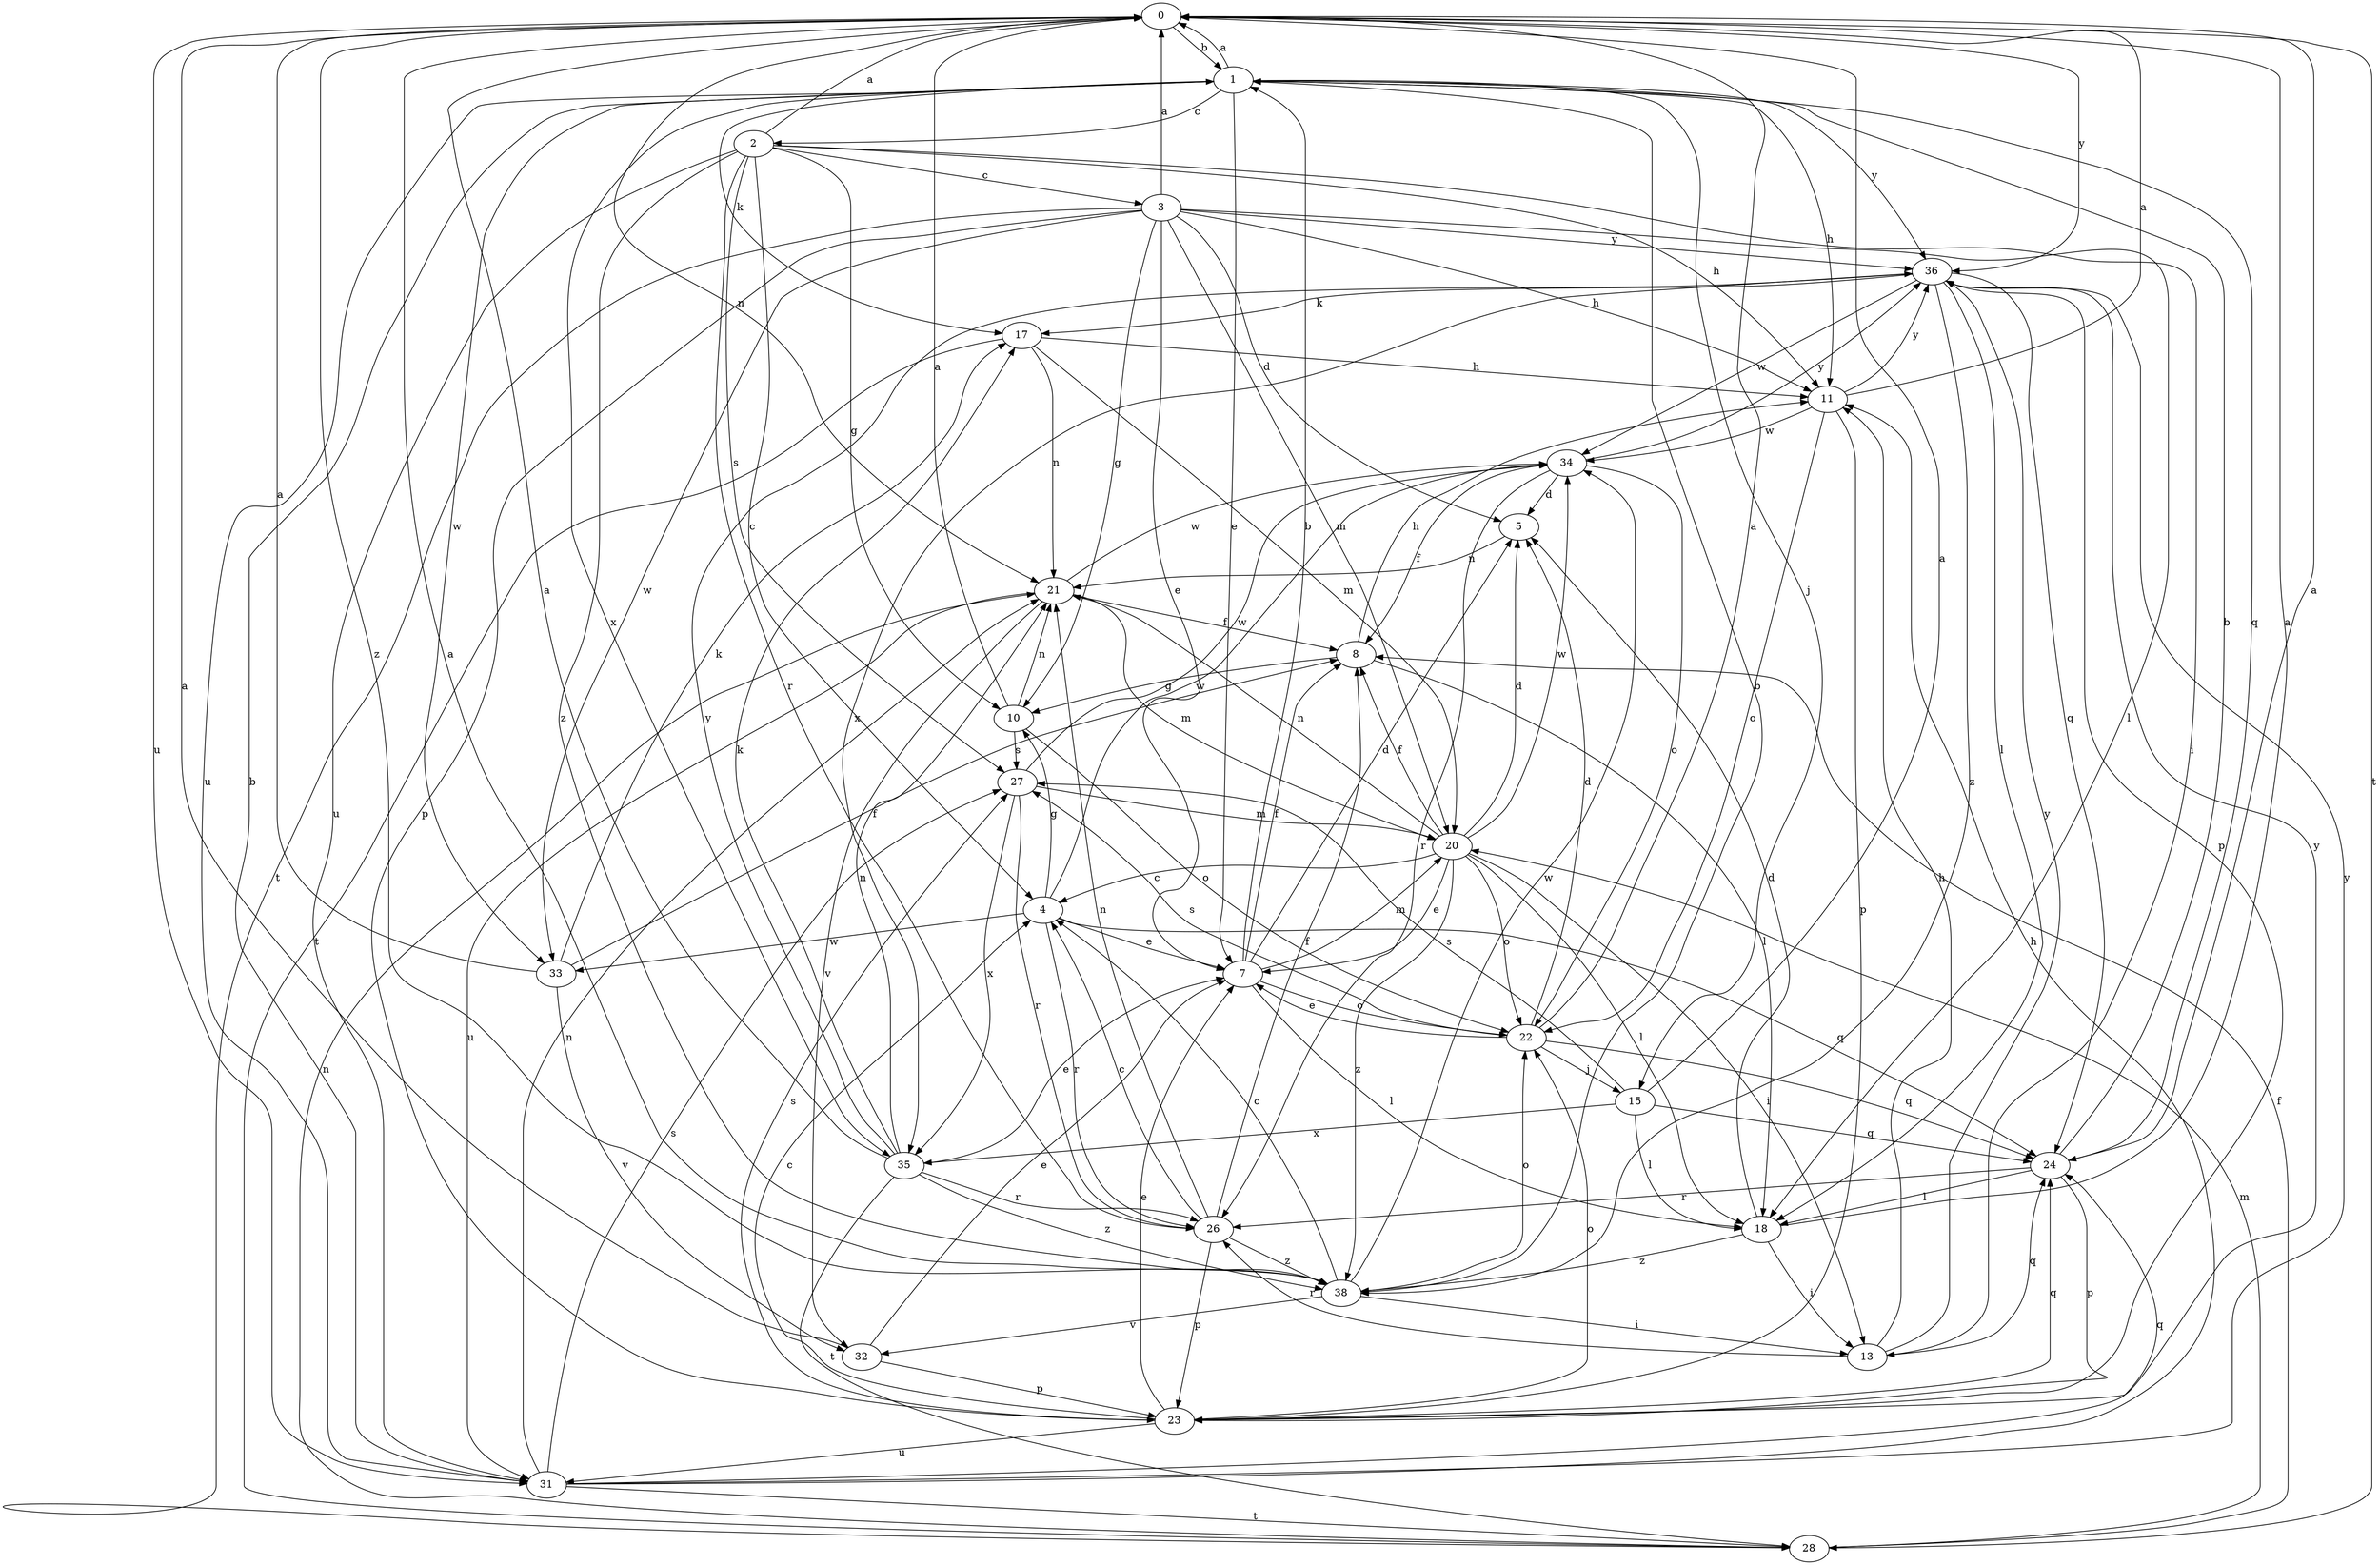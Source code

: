 strict digraph  {
0;
1;
2;
3;
4;
5;
7;
8;
10;
11;
13;
15;
17;
18;
20;
21;
22;
23;
24;
26;
27;
28;
31;
32;
33;
34;
35;
36;
38;
0 -> 1  [label=b];
0 -> 21  [label=n];
0 -> 28  [label=t];
0 -> 31  [label=u];
0 -> 36  [label=y];
0 -> 38  [label=z];
1 -> 0  [label=a];
1 -> 2  [label=c];
1 -> 7  [label=e];
1 -> 11  [label=h];
1 -> 15  [label=j];
1 -> 17  [label=k];
1 -> 24  [label=q];
1 -> 31  [label=u];
1 -> 33  [label=w];
1 -> 35  [label=x];
1 -> 36  [label=y];
2 -> 0  [label=a];
2 -> 3  [label=c];
2 -> 4  [label=c];
2 -> 10  [label=g];
2 -> 11  [label=h];
2 -> 13  [label=i];
2 -> 26  [label=r];
2 -> 27  [label=s];
2 -> 31  [label=u];
2 -> 38  [label=z];
3 -> 0  [label=a];
3 -> 5  [label=d];
3 -> 7  [label=e];
3 -> 10  [label=g];
3 -> 11  [label=h];
3 -> 18  [label=l];
3 -> 20  [label=m];
3 -> 23  [label=p];
3 -> 28  [label=t];
3 -> 33  [label=w];
3 -> 36  [label=y];
4 -> 7  [label=e];
4 -> 10  [label=g];
4 -> 24  [label=q];
4 -> 26  [label=r];
4 -> 33  [label=w];
4 -> 34  [label=w];
5 -> 21  [label=n];
7 -> 1  [label=b];
7 -> 5  [label=d];
7 -> 8  [label=f];
7 -> 18  [label=l];
7 -> 20  [label=m];
7 -> 22  [label=o];
8 -> 10  [label=g];
8 -> 11  [label=h];
8 -> 18  [label=l];
10 -> 0  [label=a];
10 -> 21  [label=n];
10 -> 22  [label=o];
10 -> 27  [label=s];
11 -> 0  [label=a];
11 -> 22  [label=o];
11 -> 23  [label=p];
11 -> 34  [label=w];
11 -> 36  [label=y];
13 -> 11  [label=h];
13 -> 24  [label=q];
13 -> 26  [label=r];
13 -> 36  [label=y];
15 -> 0  [label=a];
15 -> 18  [label=l];
15 -> 24  [label=q];
15 -> 27  [label=s];
15 -> 35  [label=x];
17 -> 11  [label=h];
17 -> 20  [label=m];
17 -> 21  [label=n];
17 -> 28  [label=t];
18 -> 0  [label=a];
18 -> 5  [label=d];
18 -> 13  [label=i];
18 -> 38  [label=z];
20 -> 4  [label=c];
20 -> 5  [label=d];
20 -> 7  [label=e];
20 -> 8  [label=f];
20 -> 13  [label=i];
20 -> 18  [label=l];
20 -> 21  [label=n];
20 -> 22  [label=o];
20 -> 34  [label=w];
20 -> 38  [label=z];
21 -> 8  [label=f];
21 -> 20  [label=m];
21 -> 31  [label=u];
21 -> 32  [label=v];
21 -> 34  [label=w];
22 -> 0  [label=a];
22 -> 5  [label=d];
22 -> 7  [label=e];
22 -> 15  [label=j];
22 -> 24  [label=q];
22 -> 27  [label=s];
23 -> 4  [label=c];
23 -> 7  [label=e];
23 -> 22  [label=o];
23 -> 24  [label=q];
23 -> 27  [label=s];
23 -> 31  [label=u];
23 -> 36  [label=y];
24 -> 0  [label=a];
24 -> 1  [label=b];
24 -> 18  [label=l];
24 -> 23  [label=p];
24 -> 26  [label=r];
26 -> 4  [label=c];
26 -> 8  [label=f];
26 -> 21  [label=n];
26 -> 23  [label=p];
26 -> 38  [label=z];
27 -> 20  [label=m];
27 -> 26  [label=r];
27 -> 34  [label=w];
27 -> 35  [label=x];
28 -> 8  [label=f];
28 -> 20  [label=m];
28 -> 21  [label=n];
31 -> 1  [label=b];
31 -> 11  [label=h];
31 -> 21  [label=n];
31 -> 24  [label=q];
31 -> 27  [label=s];
31 -> 28  [label=t];
31 -> 36  [label=y];
32 -> 0  [label=a];
32 -> 7  [label=e];
32 -> 23  [label=p];
33 -> 0  [label=a];
33 -> 8  [label=f];
33 -> 17  [label=k];
33 -> 32  [label=v];
34 -> 5  [label=d];
34 -> 8  [label=f];
34 -> 22  [label=o];
34 -> 26  [label=r];
34 -> 36  [label=y];
35 -> 0  [label=a];
35 -> 7  [label=e];
35 -> 17  [label=k];
35 -> 21  [label=n];
35 -> 26  [label=r];
35 -> 28  [label=t];
35 -> 36  [label=y];
35 -> 38  [label=z];
36 -> 17  [label=k];
36 -> 18  [label=l];
36 -> 23  [label=p];
36 -> 24  [label=q];
36 -> 34  [label=w];
36 -> 35  [label=x];
36 -> 38  [label=z];
38 -> 0  [label=a];
38 -> 1  [label=b];
38 -> 4  [label=c];
38 -> 13  [label=i];
38 -> 22  [label=o];
38 -> 32  [label=v];
38 -> 34  [label=w];
}
